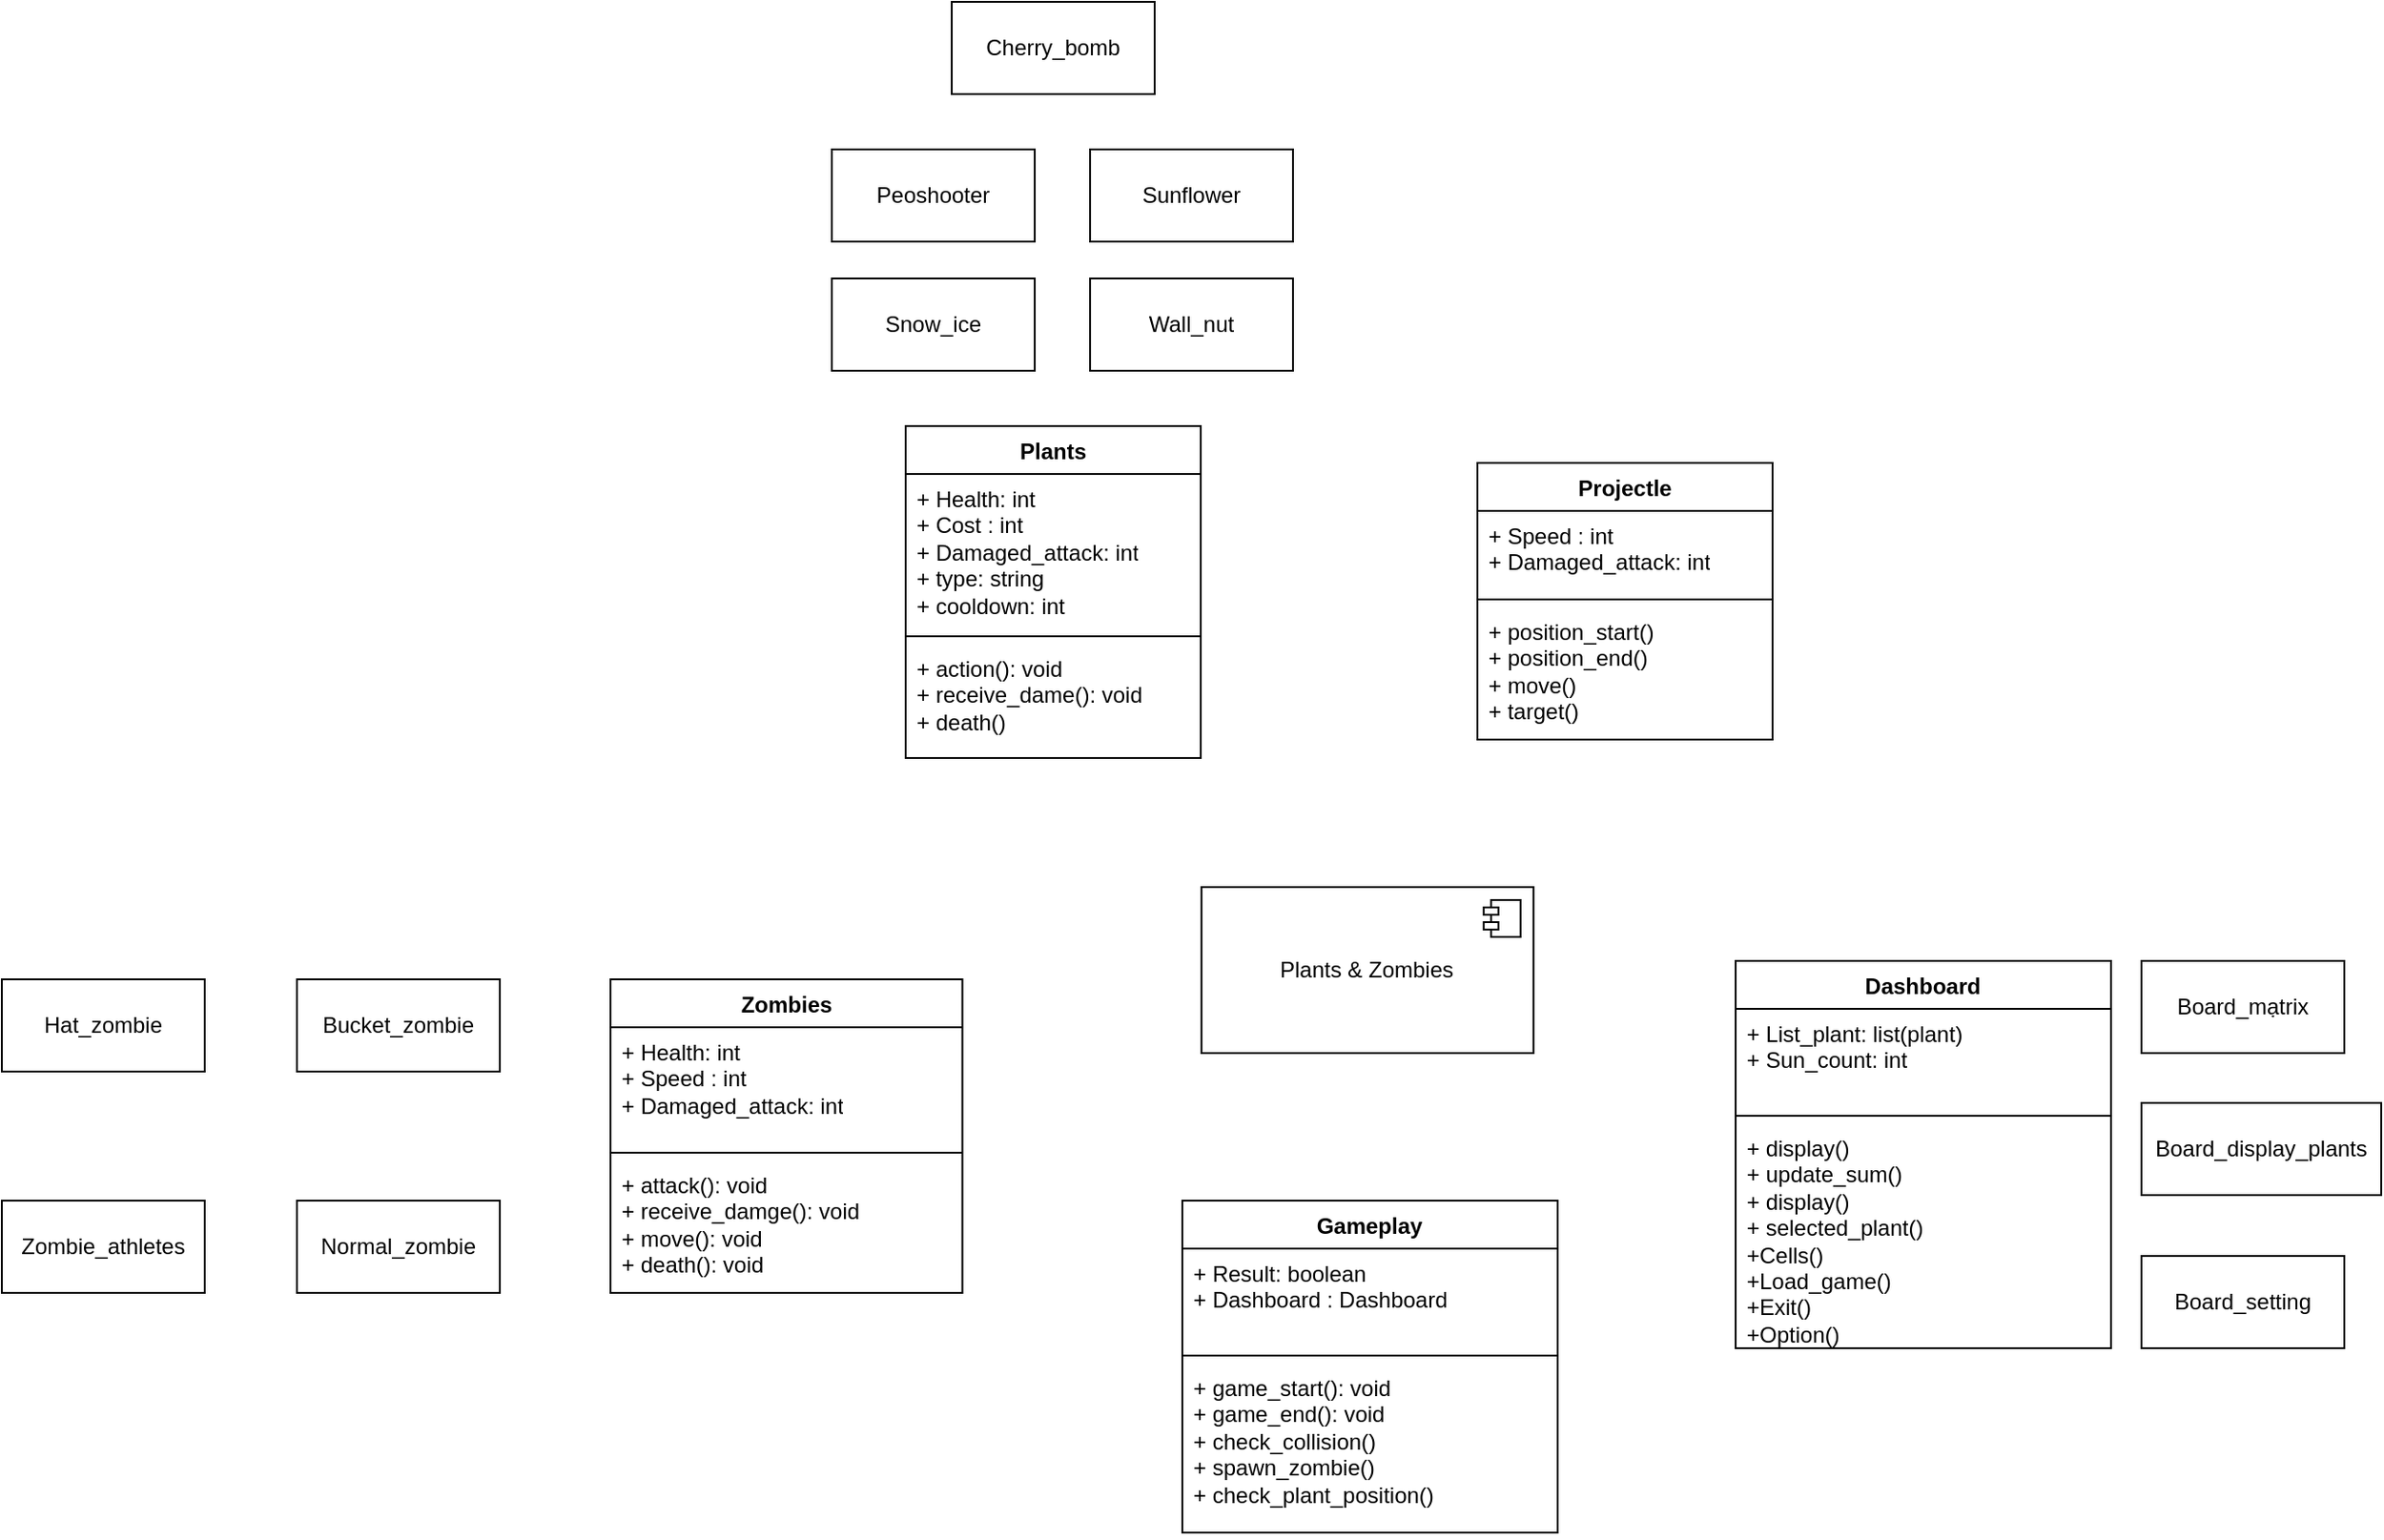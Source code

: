 <mxfile version="28.1.2">
  <diagram name="OOP_Plant_&amp;_Zombie" id="c90q0q0qELmbjneh_eEF">
    <mxGraphModel dx="3908" dy="1048" grid="1" gridSize="10" guides="1" tooltips="1" connect="1" arrows="1" fold="1" page="1" pageScale="1" pageWidth="2336" pageHeight="1654" math="0" shadow="0">
      <root>
        <object label="" id="0">
          <mxCell />
        </object>
        <mxCell id="1" parent="0" />
        <mxCell id="n4ExdSPs-m_ERjFab1_2-35" value="Plants" style="swimlane;fontStyle=1;align=center;verticalAlign=top;childLayout=stackLayout;horizontal=1;startSize=26;horizontalStack=0;resizeParent=1;resizeParentMax=0;resizeLast=0;collapsible=1;marginBottom=0;whiteSpace=wrap;html=1;" parent="1" vertex="1">
          <mxGeometry x="160" y="460" width="160" height="180" as="geometry" />
        </mxCell>
        <mxCell id="n4ExdSPs-m_ERjFab1_2-36" value="+ Health: int&lt;div&gt;+ Cost : int&lt;/div&gt;&lt;div&gt;+ Damaged_attack: int&lt;/div&gt;&lt;div&gt;+ type: string&lt;/div&gt;&lt;div&gt;+ cooldown: int&lt;/div&gt;&lt;div&gt;&lt;br&gt;&lt;/div&gt;" style="text;strokeColor=none;fillColor=none;align=left;verticalAlign=top;spacingLeft=4;spacingRight=4;overflow=hidden;rotatable=0;points=[[0,0.5],[1,0.5]];portConstraint=eastwest;whiteSpace=wrap;html=1;" parent="n4ExdSPs-m_ERjFab1_2-35" vertex="1">
          <mxGeometry y="26" width="160" height="84" as="geometry" />
        </mxCell>
        <mxCell id="n4ExdSPs-m_ERjFab1_2-37" value="" style="line;strokeWidth=1;fillColor=none;align=left;verticalAlign=middle;spacingTop=-1;spacingLeft=3;spacingRight=3;rotatable=0;labelPosition=right;points=[];portConstraint=eastwest;strokeColor=inherit;" parent="n4ExdSPs-m_ERjFab1_2-35" vertex="1">
          <mxGeometry y="110" width="160" height="8" as="geometry" />
        </mxCell>
        <mxCell id="n4ExdSPs-m_ERjFab1_2-38" value="+ action(): void&lt;div&gt;+ receive_dame(): void&lt;/div&gt;&lt;div&gt;+ death()&lt;/div&gt;&lt;div&gt;&lt;br&gt;&lt;/div&gt;" style="text;strokeColor=none;fillColor=none;align=left;verticalAlign=top;spacingLeft=4;spacingRight=4;overflow=hidden;rotatable=0;points=[[0,0.5],[1,0.5]];portConstraint=eastwest;whiteSpace=wrap;html=1;" parent="n4ExdSPs-m_ERjFab1_2-35" vertex="1">
          <mxGeometry y="118" width="160" height="62" as="geometry" />
        </mxCell>
        <mxCell id="n4ExdSPs-m_ERjFab1_2-39" value="Zombies" style="swimlane;fontStyle=1;align=center;verticalAlign=top;childLayout=stackLayout;horizontal=1;startSize=26;horizontalStack=0;resizeParent=1;resizeParentMax=0;resizeLast=0;collapsible=1;marginBottom=0;whiteSpace=wrap;html=1;" parent="1" vertex="1">
          <mxGeometry y="760" width="190.77" height="170" as="geometry" />
        </mxCell>
        <mxCell id="n4ExdSPs-m_ERjFab1_2-40" value="+ Health: int&lt;div&gt;+ Speed : int&lt;/div&gt;&lt;div&gt;+ Damaged_attack: int&lt;/div&gt;" style="text;strokeColor=none;fillColor=none;align=left;verticalAlign=top;spacingLeft=4;spacingRight=4;overflow=hidden;rotatable=0;points=[[0,0.5],[1,0.5]];portConstraint=eastwest;whiteSpace=wrap;html=1;" parent="n4ExdSPs-m_ERjFab1_2-39" vertex="1">
          <mxGeometry y="26" width="190.77" height="64" as="geometry" />
        </mxCell>
        <mxCell id="n4ExdSPs-m_ERjFab1_2-41" value="" style="line;strokeWidth=1;fillColor=none;align=left;verticalAlign=middle;spacingTop=-1;spacingLeft=3;spacingRight=3;rotatable=0;labelPosition=right;points=[];portConstraint=eastwest;strokeColor=inherit;" parent="n4ExdSPs-m_ERjFab1_2-39" vertex="1">
          <mxGeometry y="90" width="190.77" height="8" as="geometry" />
        </mxCell>
        <mxCell id="n4ExdSPs-m_ERjFab1_2-42" value="+ attack(): void&lt;div&gt;+ receive_damge(): void&lt;/div&gt;&lt;div&gt;+ move(): void&lt;/div&gt;&lt;div&gt;+ death(): void&lt;/div&gt;" style="text;strokeColor=none;fillColor=none;align=left;verticalAlign=top;spacingLeft=4;spacingRight=4;overflow=hidden;rotatable=0;points=[[0,0.5],[1,0.5]];portConstraint=eastwest;whiteSpace=wrap;html=1;" parent="n4ExdSPs-m_ERjFab1_2-39" vertex="1">
          <mxGeometry y="98" width="190.77" height="72" as="geometry" />
        </mxCell>
        <mxCell id="n4ExdSPs-m_ERjFab1_2-43" value="Projectle" style="swimlane;fontStyle=1;align=center;verticalAlign=top;childLayout=stackLayout;horizontal=1;startSize=26;horizontalStack=0;resizeParent=1;resizeParentMax=0;resizeLast=0;collapsible=1;marginBottom=0;whiteSpace=wrap;html=1;" parent="1" vertex="1">
          <mxGeometry x="470" y="480" width="160" height="150" as="geometry">
            <mxRectangle x="640" y="400" width="90" height="30" as="alternateBounds" />
          </mxGeometry>
        </mxCell>
        <mxCell id="n4ExdSPs-m_ERjFab1_2-44" value="&lt;div&gt;+ Speed : int&lt;/div&gt;&lt;div&gt;+ Damaged_attack: int&lt;/div&gt;" style="text;strokeColor=none;fillColor=none;align=left;verticalAlign=top;spacingLeft=4;spacingRight=4;overflow=hidden;rotatable=0;points=[[0,0.5],[1,0.5]];portConstraint=eastwest;whiteSpace=wrap;html=1;" parent="n4ExdSPs-m_ERjFab1_2-43" vertex="1">
          <mxGeometry y="26" width="160" height="44" as="geometry" />
        </mxCell>
        <mxCell id="n4ExdSPs-m_ERjFab1_2-45" value="" style="line;strokeWidth=1;fillColor=none;align=left;verticalAlign=middle;spacingTop=-1;spacingLeft=3;spacingRight=3;rotatable=0;labelPosition=right;points=[];portConstraint=eastwest;strokeColor=inherit;" parent="n4ExdSPs-m_ERjFab1_2-43" vertex="1">
          <mxGeometry y="70" width="160" height="8" as="geometry" />
        </mxCell>
        <mxCell id="n4ExdSPs-m_ERjFab1_2-46" value="+ position_start()&lt;div&gt;+ position_end()&lt;/div&gt;&lt;div&gt;+ move()&lt;/div&gt;&lt;div&gt;+ target()&lt;/div&gt;" style="text;strokeColor=none;fillColor=none;align=left;verticalAlign=top;spacingLeft=4;spacingRight=4;overflow=hidden;rotatable=0;points=[[0,0.5],[1,0.5]];portConstraint=eastwest;whiteSpace=wrap;html=1;" parent="n4ExdSPs-m_ERjFab1_2-43" vertex="1">
          <mxGeometry y="78" width="160" height="72" as="geometry" />
        </mxCell>
        <mxCell id="n4ExdSPs-m_ERjFab1_2-47" value="Dashboard" style="swimlane;fontStyle=1;align=center;verticalAlign=top;childLayout=stackLayout;horizontal=1;startSize=26;horizontalStack=0;resizeParent=1;resizeParentMax=0;resizeLast=0;collapsible=1;marginBottom=0;whiteSpace=wrap;html=1;" parent="1" vertex="1">
          <mxGeometry x="610" y="750" width="203.49" height="210" as="geometry">
            <mxRectangle x="890" y="400" width="100" height="30" as="alternateBounds" />
          </mxGeometry>
        </mxCell>
        <mxCell id="n4ExdSPs-m_ERjFab1_2-48" value="+ List_plant: list(plant)&lt;div&gt;+ Sun_count: int&lt;/div&gt;" style="text;strokeColor=none;fillColor=none;align=left;verticalAlign=top;spacingLeft=4;spacingRight=4;overflow=hidden;rotatable=0;points=[[0,0.5],[1,0.5]];portConstraint=eastwest;whiteSpace=wrap;html=1;" parent="n4ExdSPs-m_ERjFab1_2-47" vertex="1">
          <mxGeometry y="26" width="203.49" height="54" as="geometry" />
        </mxCell>
        <mxCell id="n4ExdSPs-m_ERjFab1_2-49" value="" style="line;strokeWidth=1;fillColor=none;align=left;verticalAlign=middle;spacingTop=-1;spacingLeft=3;spacingRight=3;rotatable=0;labelPosition=right;points=[];portConstraint=eastwest;strokeColor=inherit;" parent="n4ExdSPs-m_ERjFab1_2-47" vertex="1">
          <mxGeometry y="80" width="203.49" height="8" as="geometry" />
        </mxCell>
        <mxCell id="n4ExdSPs-m_ERjFab1_2-50" value="+ display()&lt;div&gt;+ update_sum()&lt;/div&gt;&lt;div&gt;+ display()&lt;/div&gt;&lt;div&gt;+ selected_plant()&lt;/div&gt;&lt;div&gt;+Cells()&lt;/div&gt;&lt;div&gt;+Load_game()&lt;/div&gt;&lt;div&gt;+Exit()&lt;/div&gt;&lt;div&gt;+Option()&lt;/div&gt;" style="text;strokeColor=none;fillColor=none;align=left;verticalAlign=top;spacingLeft=4;spacingRight=4;overflow=hidden;rotatable=0;points=[[0,0.5],[1,0.5]];portConstraint=eastwest;whiteSpace=wrap;html=1;" parent="n4ExdSPs-m_ERjFab1_2-47" vertex="1">
          <mxGeometry y="88" width="203.49" height="122" as="geometry" />
        </mxCell>
        <mxCell id="n4ExdSPs-m_ERjFab1_2-51" value="Gameplay" style="swimlane;fontStyle=1;align=center;verticalAlign=top;childLayout=stackLayout;horizontal=1;startSize=26;horizontalStack=0;resizeParent=1;resizeParentMax=0;resizeLast=0;collapsible=1;marginBottom=0;whiteSpace=wrap;html=1;" parent="1" vertex="1">
          <mxGeometry x="310" y="880" width="203.49" height="180" as="geometry">
            <mxRectangle x="890" y="400" width="100" height="30" as="alternateBounds" />
          </mxGeometry>
        </mxCell>
        <mxCell id="n4ExdSPs-m_ERjFab1_2-52" value="+ Result: boolean&lt;div&gt;+ Dashboard : Dashboard&lt;/div&gt;" style="text;strokeColor=none;fillColor=none;align=left;verticalAlign=top;spacingLeft=4;spacingRight=4;overflow=hidden;rotatable=0;points=[[0,0.5],[1,0.5]];portConstraint=eastwest;whiteSpace=wrap;html=1;" parent="n4ExdSPs-m_ERjFab1_2-51" vertex="1">
          <mxGeometry y="26" width="203.49" height="54" as="geometry" />
        </mxCell>
        <mxCell id="n4ExdSPs-m_ERjFab1_2-53" value="" style="line;strokeWidth=1;fillColor=none;align=left;verticalAlign=middle;spacingTop=-1;spacingLeft=3;spacingRight=3;rotatable=0;labelPosition=right;points=[];portConstraint=eastwest;strokeColor=inherit;" parent="n4ExdSPs-m_ERjFab1_2-51" vertex="1">
          <mxGeometry y="80" width="203.49" height="8" as="geometry" />
        </mxCell>
        <mxCell id="n4ExdSPs-m_ERjFab1_2-54" value="+ game_start(): void&lt;div&gt;+ game_end(): void&lt;/div&gt;&lt;div&gt;+ check_collision()&lt;/div&gt;&lt;div&gt;+ spawn_zombie()&lt;/div&gt;&lt;div&gt;+ check_plant_position()&lt;/div&gt;&lt;div&gt;&lt;br&gt;&lt;/div&gt;" style="text;strokeColor=none;fillColor=none;align=left;verticalAlign=top;spacingLeft=4;spacingRight=4;overflow=hidden;rotatable=0;points=[[0,0.5],[1,0.5]];portConstraint=eastwest;whiteSpace=wrap;html=1;" parent="n4ExdSPs-m_ERjFab1_2-51" vertex="1">
          <mxGeometry y="88" width="203.49" height="92" as="geometry" />
        </mxCell>
        <mxCell id="BTIFvB6PT69UH3zTciWX-12" value="Sunflower" style="html=1;whiteSpace=wrap;" vertex="1" parent="1">
          <mxGeometry x="260" y="310" width="110" height="50" as="geometry" />
        </mxCell>
        <mxCell id="BTIFvB6PT69UH3zTciWX-13" value="Peoshooter" style="html=1;whiteSpace=wrap;" vertex="1" parent="1">
          <mxGeometry x="120" y="310" width="110" height="50" as="geometry" />
        </mxCell>
        <mxCell id="BTIFvB6PT69UH3zTciWX-14" value="Wall_nut" style="html=1;whiteSpace=wrap;" vertex="1" parent="1">
          <mxGeometry x="260" y="380" width="110" height="50" as="geometry" />
        </mxCell>
        <mxCell id="BTIFvB6PT69UH3zTciWX-15" value="Cherry_bomb" style="html=1;whiteSpace=wrap;" vertex="1" parent="1">
          <mxGeometry x="185" y="230" width="110" height="50" as="geometry" />
        </mxCell>
        <mxCell id="BTIFvB6PT69UH3zTciWX-16" value="Snow_ice" style="html=1;whiteSpace=wrap;" vertex="1" parent="1">
          <mxGeometry x="120" y="380" width="110" height="50" as="geometry" />
        </mxCell>
        <mxCell id="BTIFvB6PT69UH3zTciWX-17" value="Normal_zombie" style="html=1;whiteSpace=wrap;" vertex="1" parent="1">
          <mxGeometry x="-170" y="880" width="110" height="50" as="geometry" />
        </mxCell>
        <mxCell id="BTIFvB6PT69UH3zTciWX-18" value="Hat_zombie" style="html=1;whiteSpace=wrap;" vertex="1" parent="1">
          <mxGeometry x="-330" y="760" width="110" height="50" as="geometry" />
        </mxCell>
        <mxCell id="BTIFvB6PT69UH3zTciWX-19" value="Zombie_athletes" style="html=1;whiteSpace=wrap;" vertex="1" parent="1">
          <mxGeometry x="-330" y="880" width="110" height="50" as="geometry" />
        </mxCell>
        <mxCell id="BTIFvB6PT69UH3zTciWX-20" value="Bucket_zombie" style="html=1;whiteSpace=wrap;" vertex="1" parent="1">
          <mxGeometry x="-170" y="760" width="110" height="50" as="geometry" />
        </mxCell>
        <mxCell id="BTIFvB6PT69UH3zTciWX-22" value="Plants &amp;amp; Zombies" style="html=1;dropTarget=0;whiteSpace=wrap;" vertex="1" parent="1">
          <mxGeometry x="320.38" y="710" width="180" height="90" as="geometry" />
        </mxCell>
        <mxCell id="BTIFvB6PT69UH3zTciWX-23" value="" style="shape=module;jettyWidth=8;jettyHeight=4;" vertex="1" parent="BTIFvB6PT69UH3zTciWX-22">
          <mxGeometry x="1" width="20" height="20" relative="1" as="geometry">
            <mxPoint x="-27" y="7" as="offset" />
          </mxGeometry>
        </mxCell>
        <mxCell id="BTIFvB6PT69UH3zTciWX-47" value="Board_display_plants" style="html=1;whiteSpace=wrap;" vertex="1" parent="1">
          <mxGeometry x="830" y="827" width="130" height="50" as="geometry" />
        </mxCell>
        <mxCell id="BTIFvB6PT69UH3zTciWX-48" value="Board_setting" style="html=1;whiteSpace=wrap;" vertex="1" parent="1">
          <mxGeometry x="830" y="910" width="110" height="50" as="geometry" />
        </mxCell>
        <mxCell id="BTIFvB6PT69UH3zTciWX-49" value="Board_mạtrix" style="html=1;whiteSpace=wrap;" vertex="1" parent="1">
          <mxGeometry x="830" y="750" width="110" height="50" as="geometry" />
        </mxCell>
      </root>
    </mxGraphModel>
  </diagram>
</mxfile>
